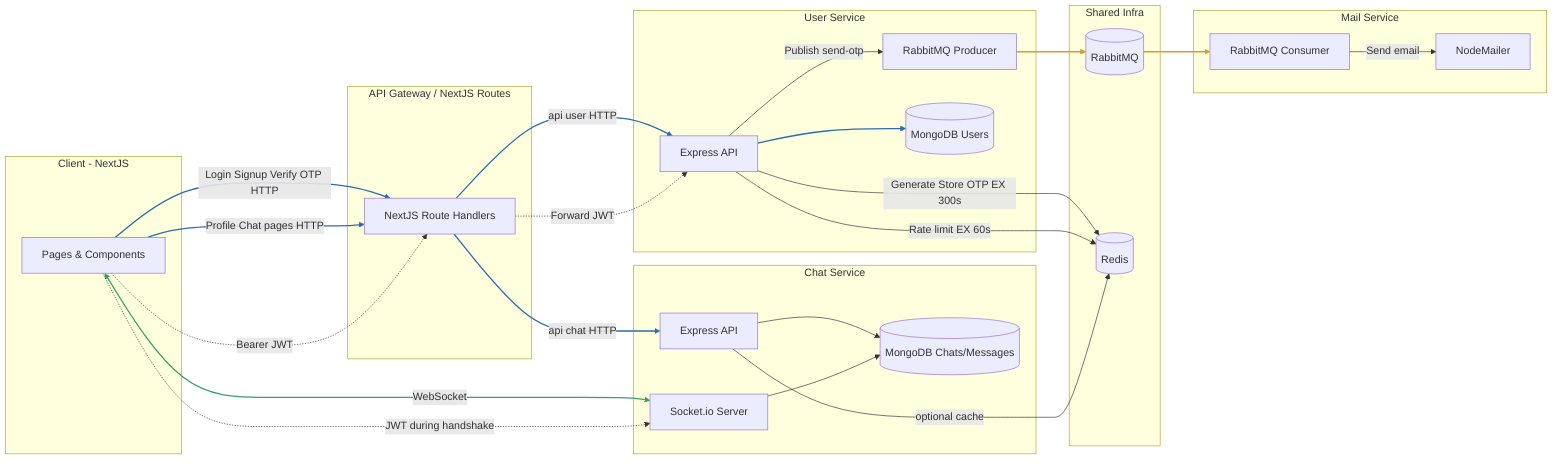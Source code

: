 flowchart LR
    %% Nodes
    subgraph Client[Client - NextJS]
        UI[Pages & Components]
    end

    subgraph Gateway[API Gateway / NextJS Routes]
        NG[NextJS Route Handlers]
    end

    subgraph UserService[User Service]
        USAPI[Express API]
        USMQ[RabbitMQ Producer]
        USDB[(MongoDB Users)]
    end

    subgraph MailService[Mail Service]
        MSConsumer[RabbitMQ Consumer]
        MSEmail[NodeMailer]
    end

    subgraph ChatService[Chat Service]
        CSAPI[Express API]
        CSSocket[Socket.io Server]
        CSDB[(MongoDB Chats/Messages)]
    end

    subgraph Infra[Shared Infra]
        MQ[(RabbitMQ)]
        REDIS[(Redis)]
    end

    %% Client interactions
    UI -->|Login Signup Verify OTP HTTP| NG
    UI <-->|WebSocket| CSSocket
    UI -->|Profile Chat pages HTTP| NG

    %% Gateway to services
    NG -->|api user HTTP| USAPI
    NG -->|api chat HTTP| CSAPI

    %% User Service internals
    USAPI --> USDB
    USAPI -->|Generate Store OTP EX 300s| REDIS
    USAPI -->|Rate limit EX 60s| REDIS
    USAPI -->|Publish send-otp| USMQ
    USMQ --> MQ

    %% Mail Service
    MQ --> MSConsumer
    MSConsumer -->|Send email| MSEmail

    %% Chat Service internals
    CSAPI --> CSDB
    CSSocket --> CSDB

    %% Cross-service infra usage
    CSAPI -->|optional cache| REDIS

    %% Auth flow
    UI -.->|Bearer JWT| NG
    NG -.->|Forward JWT| USAPI

    %% WebSocket auth
    UI -.->|JWT during handshake| CSSocket

    %% Legends
    classDef http stroke:#2b6cb0,stroke-width:2px;
    classDef ws stroke:#38a169,stroke-width:2px;
    classDef amqp stroke:#d69e2e,stroke-width:2px;
    classDef db fill:#1a202c,color:#fff,stroke:#4a5568;

    %% Style links
    linkStyle 0,2,3 stroke:#2b6cb0,stroke-width:2px;
    linkStyle 1 stroke:#38a169,stroke-width:2px;
    linkStyle 4,5 stroke:#2b6cb0,stroke-width:2px;
    linkStyle 9 stroke:#d69e2e,stroke-width:2px;
    linkStyle 10 stroke:#d69e2e,stroke-width:2px;